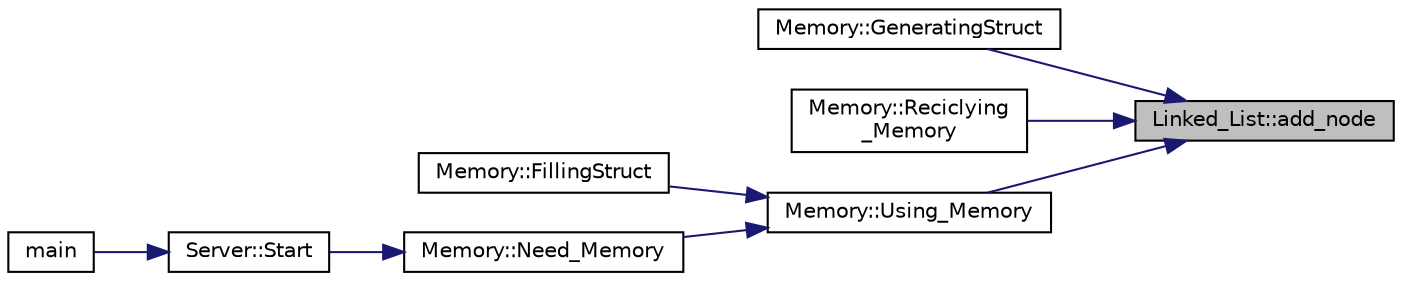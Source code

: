 digraph "Linked_List::add_node"
{
 // LATEX_PDF_SIZE
  edge [fontname="Helvetica",fontsize="10",labelfontname="Helvetica",labelfontsize="10"];
  node [fontname="Helvetica",fontsize="10",shape=record];
  rankdir="RL";
  Node1 [label="Linked_List::add_node",height=0.2,width=0.4,color="black", fillcolor="grey75", style="filled", fontcolor="black",tooltip="Se encarga de agregar un nodo a una lista."];
  Node1 -> Node2 [dir="back",color="midnightblue",fontsize="10",style="solid",fontname="Helvetica"];
  Node2 [label="Memory::GeneratingStruct",height=0.2,width=0.4,color="black", fillcolor="white", style="filled",URL="$classMemory.html#ad2eef4937758ec88ec8d56c9a15c2b81",tooltip="Funcion que declara cuando se esta empezando a generar un struct."];
  Node1 -> Node3 [dir="back",color="midnightblue",fontsize="10",style="solid",fontname="Helvetica"];
  Node3 [label="Memory::Reciclying\l_Memory",height=0.2,width=0.4,color="black", fillcolor="white", style="filled",URL="$classMemory.html#a53c461961dd8403ad7ad621f5b1fb609",tooltip="Se encarga de reutilizar una posicion en el offset de memoria a ser posible."];
  Node1 -> Node4 [dir="back",color="midnightblue",fontsize="10",style="solid",fontname="Helvetica"];
  Node4 [label="Memory::Using_Memory",height=0.2,width=0.4,color="black", fillcolor="white", style="filled",URL="$classMemory.html#a76494a9f1c27c097f5a9d8af9f4ea818",tooltip="Se encarga de reservar un espacio en el offset para la nueva variable."];
  Node4 -> Node5 [dir="back",color="midnightblue",fontsize="10",style="solid",fontname="Helvetica"];
  Node5 [label="Memory::FillingStruct",height=0.2,width=0.4,color="black", fillcolor="white", style="filled",URL="$classMemory.html#addc796d3c659d83c4de88d1769a41c67",tooltip="Se encarga de rellenar los espacios de memoria del struct que se esta generando con sus respectivos a..."];
  Node4 -> Node6 [dir="back",color="midnightblue",fontsize="10",style="solid",fontname="Helvetica"];
  Node6 [label="Memory::Need_Memory",height=0.2,width=0.4,color="black", fillcolor="white", style="filled",URL="$classMemory.html#a33fd5c5e117fccccd73f096f442c58f6",tooltip="Solicita memoria, lo que puede resultar en una sobreescritura, una nueva direccion o en el reciclaje ..."];
  Node6 -> Node7 [dir="back",color="midnightblue",fontsize="10",style="solid",fontname="Helvetica"];
  Node7 [label="Server::Start",height=0.2,width=0.4,color="black", fillcolor="white", style="filled",URL="$classServer.html#acaea883b722927c7d8299a74447c8d1b",tooltip="Se encarga de levantar el servidor el cual estara acargo del el manejo de la memoria."];
  Node7 -> Node8 [dir="back",color="midnightblue",fontsize="10",style="solid",fontname="Helvetica"];
  Node8 [label="main",height=0.2,width=0.4,color="black", fillcolor="white", style="filled",URL="$main_8cpp.html#a0ddf1224851353fc92bfbff6f499fa97",tooltip=" "];
}
